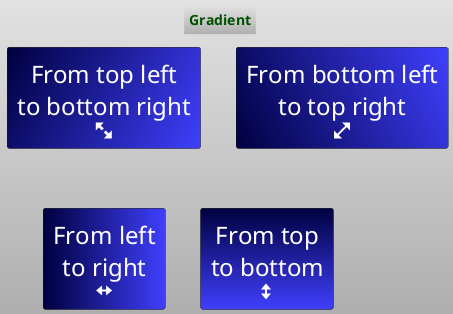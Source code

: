 @startuml
 
title Gradient
 
skinparam defaultTextAlignment center
skinparam RectangleFontSize 24
skinparam RectangleFontColor #ffffff
 
skinparam TitleFontStyle bold
skinparam TitleFontColor #005000
 
' Define two colors for a gradient
' and use - for left to right.
skinparam BackgroundColor  #e2e2e2-#afafaf
 
' Define two colors for a gradient
' and use / for top left to bottom right.
skinparam RectangleBackgroundColor #000040/#4040ff
 
rectangle A [
    From top left
    to bottom right
    <&fullscreen-enter>
]
 
' Use \ for bottom left to top right
rectangle B #000040\4040ff [
    From bottom left
    to top right
    <&resize-both>
]
 
' Use | for left to right
rectangle C #000040|4040ff [
    From left
    to right
    <&resize-width>
]
 
' Use | for top to bottom
rectangle D #000040-4040ff [
    From top
    to bottom
    <&resize-height>
]
 
@enduml
